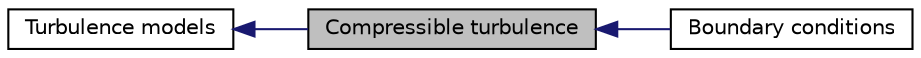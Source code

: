 digraph "Compressible turbulence"
{
  bgcolor="transparent";
  edge [fontname="Helvetica",fontsize="10",labelfontname="Helvetica",labelfontsize="10"];
  node [fontname="Helvetica",fontsize="10",shape=record];
  rankdir=LR;
  Node0 [label="Compressible turbulence",height=0.2,width=0.4,color="black", fillcolor="grey75", style="filled" fontcolor="black"];
  Node1 [label="Turbulence models",height=0.2,width=0.4,color="black",URL="$group__grpTurbulence.html"];
  Node2 [label="Boundary conditions",height=0.2,width=0.4,color="black",URL="$group__grpCmpTurbulenceBoundaryConditions.html"];
  Node1->Node0 [shape=plaintext, color="midnightblue", dir="back", style="solid"];
  Node0->Node2 [shape=plaintext, color="midnightblue", dir="back", style="solid"];
}
